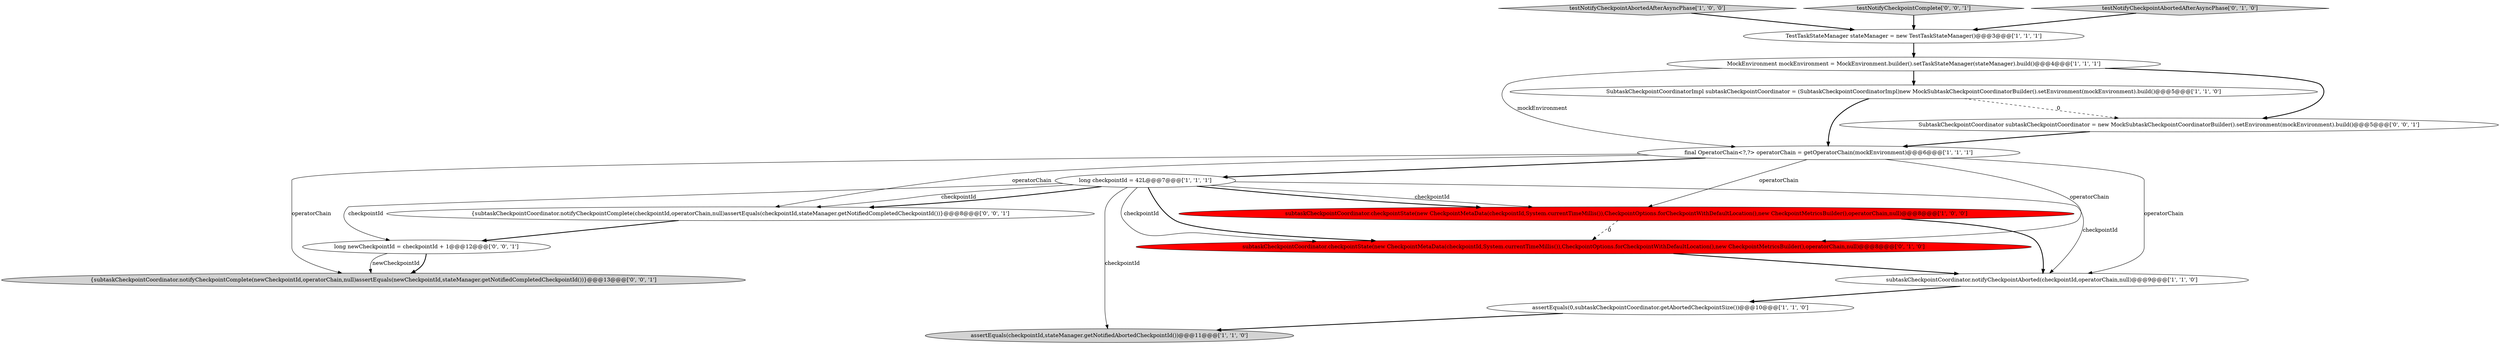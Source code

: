 digraph {
16 [style = filled, label = "{subtaskCheckpointCoordinator.notifyCheckpointComplete(checkpointId,operatorChain,null)assertEquals(checkpointId,stateManager.getNotifiedCompletedCheckpointId())}@@@8@@@['0', '0', '1']", fillcolor = white, shape = ellipse image = "AAA0AAABBB3BBB"];
6 [style = filled, label = "MockEnvironment mockEnvironment = MockEnvironment.builder().setTaskStateManager(stateManager).build()@@@4@@@['1', '1', '1']", fillcolor = white, shape = ellipse image = "AAA0AAABBB1BBB"];
3 [style = filled, label = "testNotifyCheckpointAbortedAfterAsyncPhase['1', '0', '0']", fillcolor = lightgray, shape = diamond image = "AAA0AAABBB1BBB"];
15 [style = filled, label = "long newCheckpointId = checkpointId + 1@@@12@@@['0', '0', '1']", fillcolor = white, shape = ellipse image = "AAA0AAABBB3BBB"];
7 [style = filled, label = "final OperatorChain<?,?> operatorChain = getOperatorChain(mockEnvironment)@@@6@@@['1', '1', '1']", fillcolor = white, shape = ellipse image = "AAA0AAABBB1BBB"];
8 [style = filled, label = "assertEquals(checkpointId,stateManager.getNotifiedAbortedCheckpointId())@@@11@@@['1', '1', '0']", fillcolor = lightgray, shape = ellipse image = "AAA0AAABBB1BBB"];
9 [style = filled, label = "SubtaskCheckpointCoordinatorImpl subtaskCheckpointCoordinator = (SubtaskCheckpointCoordinatorImpl)new MockSubtaskCheckpointCoordinatorBuilder().setEnvironment(mockEnvironment).build()@@@5@@@['1', '1', '0']", fillcolor = white, shape = ellipse image = "AAA0AAABBB1BBB"];
14 [style = filled, label = "testNotifyCheckpointComplete['0', '0', '1']", fillcolor = lightgray, shape = diamond image = "AAA0AAABBB3BBB"];
2 [style = filled, label = "assertEquals(0,subtaskCheckpointCoordinator.getAbortedCheckpointSize())@@@10@@@['1', '1', '0']", fillcolor = white, shape = ellipse image = "AAA0AAABBB1BBB"];
11 [style = filled, label = "testNotifyCheckpointAbortedAfterAsyncPhase['0', '1', '0']", fillcolor = lightgray, shape = diamond image = "AAA0AAABBB2BBB"];
1 [style = filled, label = "subtaskCheckpointCoordinator.checkpointState(new CheckpointMetaData(checkpointId,System.currentTimeMillis()),CheckpointOptions.forCheckpointWithDefaultLocation(),new CheckpointMetricsBuilder(),operatorChain,null)@@@8@@@['1', '0', '0']", fillcolor = red, shape = ellipse image = "AAA1AAABBB1BBB"];
4 [style = filled, label = "subtaskCheckpointCoordinator.notifyCheckpointAborted(checkpointId,operatorChain,null)@@@9@@@['1', '1', '0']", fillcolor = white, shape = ellipse image = "AAA0AAABBB1BBB"];
13 [style = filled, label = "{subtaskCheckpointCoordinator.notifyCheckpointComplete(newCheckpointId,operatorChain,null)assertEquals(newCheckpointId,stateManager.getNotifiedCompletedCheckpointId())}@@@13@@@['0', '0', '1']", fillcolor = lightgray, shape = ellipse image = "AAA0AAABBB3BBB"];
12 [style = filled, label = "SubtaskCheckpointCoordinator subtaskCheckpointCoordinator = new MockSubtaskCheckpointCoordinatorBuilder().setEnvironment(mockEnvironment).build()@@@5@@@['0', '0', '1']", fillcolor = white, shape = ellipse image = "AAA0AAABBB3BBB"];
10 [style = filled, label = "subtaskCheckpointCoordinator.checkpointState(new CheckpointMetaData(checkpointId,System.currentTimeMillis()),CheckpointOptions.forCheckpointWithDefaultLocation(),new CheckpointMetricsBuilder(),operatorChain,null)@@@8@@@['0', '1', '0']", fillcolor = red, shape = ellipse image = "AAA1AAABBB2BBB"];
0 [style = filled, label = "TestTaskStateManager stateManager = new TestTaskStateManager()@@@3@@@['1', '1', '1']", fillcolor = white, shape = ellipse image = "AAA0AAABBB1BBB"];
5 [style = filled, label = "long checkpointId = 42L@@@7@@@['1', '1', '1']", fillcolor = white, shape = ellipse image = "AAA0AAABBB1BBB"];
5->10 [style = bold, label=""];
16->15 [style = bold, label=""];
1->4 [style = bold, label=""];
5->1 [style = solid, label="checkpointId"];
15->13 [style = bold, label=""];
5->4 [style = solid, label="checkpointId"];
0->6 [style = bold, label=""];
5->16 [style = solid, label="checkpointId"];
15->13 [style = solid, label="newCheckpointId"];
4->2 [style = bold, label=""];
1->10 [style = dashed, label="0"];
7->10 [style = solid, label="operatorChain"];
9->7 [style = bold, label=""];
5->15 [style = solid, label="checkpointId"];
12->7 [style = bold, label=""];
3->0 [style = bold, label=""];
5->8 [style = solid, label="checkpointId"];
5->16 [style = bold, label=""];
5->10 [style = solid, label="checkpointId"];
5->1 [style = bold, label=""];
6->7 [style = solid, label="mockEnvironment"];
7->5 [style = bold, label=""];
11->0 [style = bold, label=""];
7->4 [style = solid, label="operatorChain"];
14->0 [style = bold, label=""];
7->16 [style = solid, label="operatorChain"];
10->4 [style = bold, label=""];
7->1 [style = solid, label="operatorChain"];
7->13 [style = solid, label="operatorChain"];
9->12 [style = dashed, label="0"];
6->9 [style = bold, label=""];
2->8 [style = bold, label=""];
6->12 [style = bold, label=""];
}
